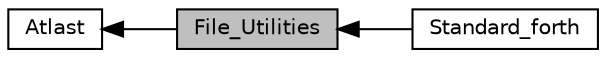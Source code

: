digraph "File_Utilities"
{
  edge [fontname="Helvetica",fontsize="10",labelfontname="Helvetica",labelfontsize="10"];
  node [fontname="Helvetica",fontsize="10",shape=record];
  rankdir=LR;
  Node0 [label="File_Utilities",height=0.2,width=0.4,color="black", fillcolor="grey75", style="filled", fontcolor="black"];
  Node2 [label="Standard_forth",height=0.2,width=0.4,color="black", fillcolor="white", style="filled",URL="$group__Standard__forth.html"];
  Node1 [label="Atlast",height=0.2,width=0.4,color="black", fillcolor="white", style="filled",URL="$group__Atlast.html"];
  Node1->Node0 [shape=plaintext, dir="back", style="solid"];
  Node0->Node2 [shape=plaintext, dir="back", style="solid"];
}

